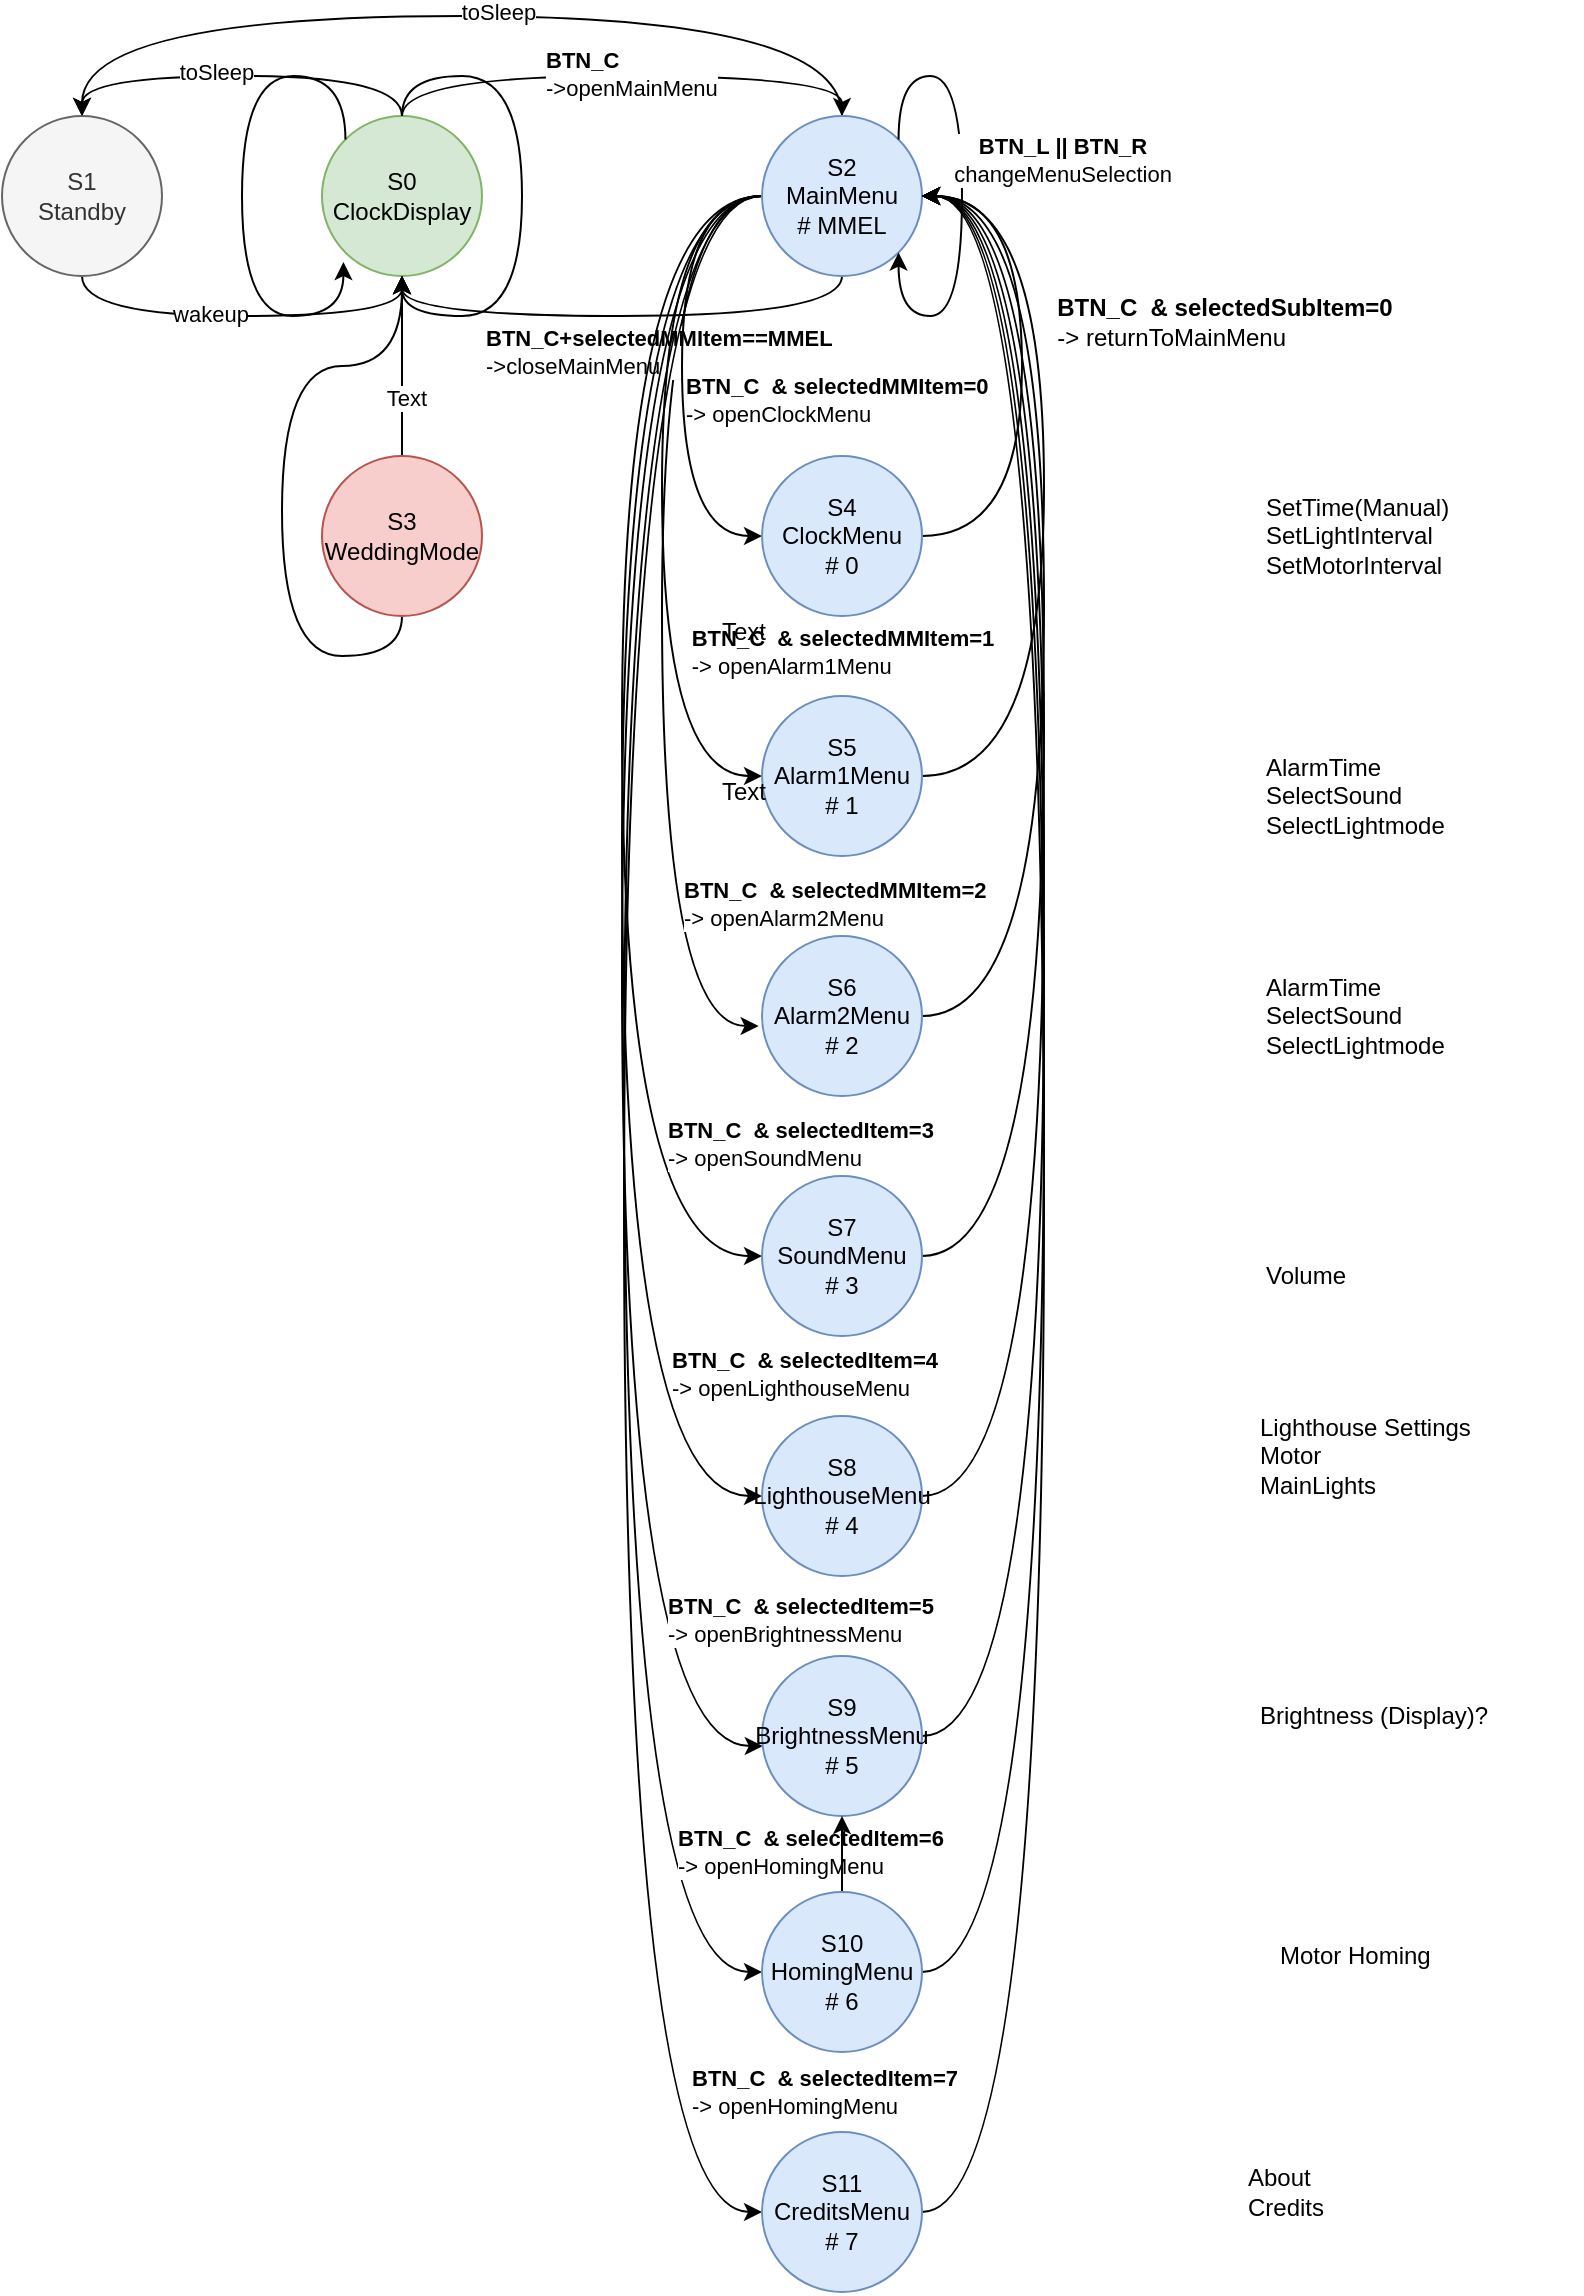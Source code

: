 <mxfile version="15.0.5" type="github">
  <diagram id="C5RBs43oDa-KdzZeNtuy" name="Page-1">
    <mxGraphModel dx="1410" dy="894" grid="1" gridSize="10" guides="1" tooltips="1" connect="1" arrows="1" fold="1" page="1" pageScale="1" pageWidth="827" pageHeight="1169" math="0" shadow="0">
      <root>
        <mxCell id="WIyWlLk6GJQsqaUBKTNV-0" />
        <mxCell id="WIyWlLk6GJQsqaUBKTNV-1" parent="WIyWlLk6GJQsqaUBKTNV-0" />
        <mxCell id="PXXcc_axTcP-ECP5xHGw-67" style="edgeStyle=orthogonalEdgeStyle;curved=1;rounded=0;orthogonalLoop=1;jettySize=auto;html=1;exitX=0;exitY=0.5;exitDx=0;exitDy=0;entryX=-0.021;entryY=0.563;entryDx=0;entryDy=0;entryPerimeter=0;" parent="WIyWlLk6GJQsqaUBKTNV-1" source="PXXcc_axTcP-ECP5xHGw-9" target="PXXcc_axTcP-ECP5xHGw-64" edge="1">
          <mxGeometry relative="1" as="geometry">
            <Array as="points">
              <mxPoint x="349" y="102" />
              <mxPoint x="349" y="517" />
            </Array>
          </mxGeometry>
        </mxCell>
        <mxCell id="PXXcc_axTcP-ECP5xHGw-90" value="&lt;div align=&quot;left&quot;&gt;&lt;b&gt;BTN_C&amp;nbsp; &amp;amp; selectedMMItem=2&lt;/b&gt;&lt;/div&gt;&lt;div align=&quot;left&quot;&gt;-&amp;gt; openAlarm2Menu&lt;/div&gt;" style="edgeLabel;html=1;align=left;verticalAlign=middle;resizable=0;points=[];" parent="PXXcc_axTcP-ECP5xHGw-67" vertex="1" connectable="0">
          <mxGeometry x="0.58" y="9" relative="1" as="geometry">
            <mxPoint y="-2" as="offset" />
          </mxGeometry>
        </mxCell>
        <mxCell id="PXXcc_axTcP-ECP5xHGw-11" style="edgeStyle=orthogonalEdgeStyle;curved=1;rounded=0;orthogonalLoop=1;jettySize=auto;html=1;exitX=0.5;exitY=0;exitDx=0;exitDy=0;entryX=0.5;entryY=0;entryDx=0;entryDy=0;" parent="WIyWlLk6GJQsqaUBKTNV-1" source="PXXcc_axTcP-ECP5xHGw-1" target="PXXcc_axTcP-ECP5xHGw-9" edge="1">
          <mxGeometry relative="1" as="geometry">
            <Array as="points">
              <mxPoint x="219" y="42" />
              <mxPoint x="439" y="42" />
            </Array>
          </mxGeometry>
        </mxCell>
        <mxCell id="PXXcc_axTcP-ECP5xHGw-16" value="&lt;div&gt;&lt;b&gt;BTN_C&lt;/b&gt;&lt;/div&gt;&lt;div&gt;-&amp;gt;openMainMenu&lt;/div&gt;" style="edgeLabel;html=1;align=left;verticalAlign=middle;resizable=0;points=[];" parent="PXXcc_axTcP-ECP5xHGw-11" vertex="1" connectable="0">
          <mxGeometry x="0.145" y="1" relative="1" as="geometry">
            <mxPoint x="-59" as="offset" />
          </mxGeometry>
        </mxCell>
        <mxCell id="PXXcc_axTcP-ECP5xHGw-14" style="edgeStyle=orthogonalEdgeStyle;curved=1;rounded=0;orthogonalLoop=1;jettySize=auto;html=1;exitX=0.5;exitY=0;exitDx=0;exitDy=0;entryX=0.5;entryY=0;entryDx=0;entryDy=0;" parent="WIyWlLk6GJQsqaUBKTNV-1" source="PXXcc_axTcP-ECP5xHGw-1" target="PXXcc_axTcP-ECP5xHGw-2" edge="1">
          <mxGeometry relative="1" as="geometry" />
        </mxCell>
        <mxCell id="PXXcc_axTcP-ECP5xHGw-15" value="toSleep" style="edgeLabel;html=1;align=center;verticalAlign=middle;resizable=0;points=[];" parent="PXXcc_axTcP-ECP5xHGw-14" vertex="1" connectable="0">
          <mxGeometry x="0.133" y="-2" relative="1" as="geometry">
            <mxPoint as="offset" />
          </mxGeometry>
        </mxCell>
        <mxCell id="PXXcc_axTcP-ECP5xHGw-1" value="&lt;div&gt;S0&lt;/div&gt;&lt;div&gt;ClockDisplay&lt;br&gt;&lt;/div&gt;" style="ellipse;whiteSpace=wrap;html=1;aspect=fixed;fillColor=#d5e8d4;strokeColor=#82b366;" parent="WIyWlLk6GJQsqaUBKTNV-1" vertex="1">
          <mxGeometry x="179" y="62" width="80" height="80" as="geometry" />
        </mxCell>
        <mxCell id="PXXcc_axTcP-ECP5xHGw-25" style="edgeStyle=orthogonalEdgeStyle;curved=1;rounded=0;orthogonalLoop=1;jettySize=auto;html=1;exitX=0.5;exitY=1;exitDx=0;exitDy=0;entryX=0.5;entryY=1;entryDx=0;entryDy=0;" parent="WIyWlLk6GJQsqaUBKTNV-1" source="PXXcc_axTcP-ECP5xHGw-2" target="PXXcc_axTcP-ECP5xHGw-1" edge="1">
          <mxGeometry relative="1" as="geometry" />
        </mxCell>
        <mxCell id="PXXcc_axTcP-ECP5xHGw-26" value="wakeup" style="edgeLabel;html=1;align=center;verticalAlign=middle;resizable=0;points=[];" parent="PXXcc_axTcP-ECP5xHGw-25" vertex="1" connectable="0">
          <mxGeometry x="-0.158" y="1" relative="1" as="geometry">
            <mxPoint as="offset" />
          </mxGeometry>
        </mxCell>
        <mxCell id="PXXcc_axTcP-ECP5xHGw-2" value="&lt;div&gt;S1&lt;/div&gt;&lt;div&gt;Standby&lt;br&gt;&lt;/div&gt;" style="ellipse;whiteSpace=wrap;html=1;aspect=fixed;fillColor=#f5f5f5;strokeColor=#666666;fontColor=#333333;" parent="WIyWlLk6GJQsqaUBKTNV-1" vertex="1">
          <mxGeometry x="19" y="62" width="80" height="80" as="geometry" />
        </mxCell>
        <mxCell id="PXXcc_axTcP-ECP5xHGw-17" style="edgeStyle=orthogonalEdgeStyle;curved=1;rounded=0;orthogonalLoop=1;jettySize=auto;html=1;exitX=0.5;exitY=1;exitDx=0;exitDy=0;entryX=0.5;entryY=1;entryDx=0;entryDy=0;" parent="WIyWlLk6GJQsqaUBKTNV-1" source="PXXcc_axTcP-ECP5xHGw-9" target="PXXcc_axTcP-ECP5xHGw-1" edge="1">
          <mxGeometry relative="1" as="geometry" />
        </mxCell>
        <mxCell id="PXXcc_axTcP-ECP5xHGw-18" value="&lt;div align=&quot;left&quot;&gt;&lt;b&gt;BTN_C+selectedMMItem==MMEL&lt;/b&gt;&lt;/div&gt;&lt;div align=&quot;left&quot;&gt;-&amp;gt;closeMainMenu&lt;/div&gt;" style="edgeLabel;html=1;align=left;verticalAlign=middle;resizable=0;points=[];" parent="PXXcc_axTcP-ECP5xHGw-17" vertex="1" connectable="0">
          <mxGeometry x="-0.067" y="-3" relative="1" as="geometry">
            <mxPoint x="-79" y="21" as="offset" />
          </mxGeometry>
        </mxCell>
        <mxCell id="PXXcc_axTcP-ECP5xHGw-36" style="edgeStyle=orthogonalEdgeStyle;curved=1;rounded=0;orthogonalLoop=1;jettySize=auto;html=1;exitX=0.5;exitY=0;exitDx=0;exitDy=0;entryX=0.5;entryY=0;entryDx=0;entryDy=0;" parent="WIyWlLk6GJQsqaUBKTNV-1" source="PXXcc_axTcP-ECP5xHGw-9" target="PXXcc_axTcP-ECP5xHGw-2" edge="1">
          <mxGeometry relative="1" as="geometry">
            <Array as="points">
              <mxPoint x="439" y="12" />
              <mxPoint x="59" y="12" />
            </Array>
          </mxGeometry>
        </mxCell>
        <mxCell id="PXXcc_axTcP-ECP5xHGw-37" value="toSleep" style="edgeLabel;html=1;align=center;verticalAlign=middle;resizable=0;points=[];" parent="PXXcc_axTcP-ECP5xHGw-36" vertex="1" connectable="0">
          <mxGeometry x="-0.072" y="-2" relative="1" as="geometry">
            <mxPoint as="offset" />
          </mxGeometry>
        </mxCell>
        <mxCell id="PXXcc_axTcP-ECP5xHGw-46" style="edgeStyle=orthogonalEdgeStyle;curved=1;rounded=0;orthogonalLoop=1;jettySize=auto;html=1;exitX=0;exitY=0.5;exitDx=0;exitDy=0;entryX=0;entryY=0.5;entryDx=0;entryDy=0;" parent="WIyWlLk6GJQsqaUBKTNV-1" source="PXXcc_axTcP-ECP5xHGw-9" target="PXXcc_axTcP-ECP5xHGw-44" edge="1">
          <mxGeometry relative="1" as="geometry">
            <Array as="points">
              <mxPoint x="359" y="102" />
              <mxPoint x="359" y="272" />
            </Array>
          </mxGeometry>
        </mxCell>
        <mxCell id="PXXcc_axTcP-ECP5xHGw-48" value="&lt;div align=&quot;left&quot;&gt;&lt;b&gt;BTN_C&amp;nbsp; &amp;amp; selectedMMItem=0&lt;/b&gt;&lt;/div&gt;&lt;div align=&quot;left&quot;&gt;-&amp;gt; openClockMenu&lt;br&gt;&lt;b&gt; &lt;/b&gt;&lt;/div&gt;" style="edgeLabel;html=1;align=left;verticalAlign=middle;resizable=0;points=[];" parent="PXXcc_axTcP-ECP5xHGw-46" vertex="1" connectable="0">
          <mxGeometry x="0.589" y="4" relative="1" as="geometry">
            <mxPoint x="-4" y="-57" as="offset" />
          </mxGeometry>
        </mxCell>
        <mxCell id="PXXcc_axTcP-ECP5xHGw-47" style="edgeStyle=orthogonalEdgeStyle;curved=1;rounded=0;orthogonalLoop=1;jettySize=auto;html=1;exitX=0;exitY=0.5;exitDx=0;exitDy=0;entryX=0;entryY=0.5;entryDx=0;entryDy=0;" parent="WIyWlLk6GJQsqaUBKTNV-1" source="PXXcc_axTcP-ECP5xHGw-9" target="PXXcc_axTcP-ECP5xHGw-45" edge="1">
          <mxGeometry relative="1" as="geometry">
            <Array as="points">
              <mxPoint x="349" y="102" />
              <mxPoint x="349" y="392" />
            </Array>
          </mxGeometry>
        </mxCell>
        <mxCell id="PXXcc_axTcP-ECP5xHGw-53" value="&lt;div align=&quot;left&quot;&gt;&lt;b&gt;BTN_C&amp;nbsp; &amp;amp; selectedMMItem=1&lt;/b&gt;&lt;/div&gt;&lt;div align=&quot;left&quot;&gt;-&amp;gt; openAlarm1Menu&lt;/div&gt;" style="edgeLabel;html=1;align=center;verticalAlign=middle;resizable=0;points=[];" parent="PXXcc_axTcP-ECP5xHGw-47" vertex="1" connectable="0">
          <mxGeometry x="0.342" y="3" relative="1" as="geometry">
            <mxPoint x="87" y="16" as="offset" />
          </mxGeometry>
        </mxCell>
        <mxCell id="PXXcc_axTcP-ECP5xHGw-82" style="edgeStyle=orthogonalEdgeStyle;curved=1;rounded=0;orthogonalLoop=1;jettySize=auto;html=1;exitX=0;exitY=0.5;exitDx=0;exitDy=0;entryX=0;entryY=0.5;entryDx=0;entryDy=0;" parent="WIyWlLk6GJQsqaUBKTNV-1" source="PXXcc_axTcP-ECP5xHGw-9" target="PXXcc_axTcP-ECP5xHGw-70" edge="1">
          <mxGeometry relative="1" as="geometry">
            <Array as="points">
              <mxPoint x="329" y="102" />
              <mxPoint x="329" y="632" />
            </Array>
          </mxGeometry>
        </mxCell>
        <mxCell id="PXXcc_axTcP-ECP5xHGw-92" value="&lt;div align=&quot;left&quot;&gt;&lt;b&gt;BTN_C&amp;nbsp; &amp;amp; selectedItem=3&lt;/b&gt;&lt;/div&gt;&lt;div align=&quot;left&quot;&gt;-&amp;gt; openSoundMenu&lt;/div&gt;" style="edgeLabel;html=1;align=left;verticalAlign=middle;resizable=0;points=[];" parent="PXXcc_axTcP-ECP5xHGw-82" vertex="1" connectable="0">
          <mxGeometry x="0.649" y="22" relative="1" as="geometry">
            <mxPoint x="-1" y="-9" as="offset" />
          </mxGeometry>
        </mxCell>
        <mxCell id="PXXcc_axTcP-ECP5xHGw-84" style="edgeStyle=orthogonalEdgeStyle;curved=1;rounded=0;orthogonalLoop=1;jettySize=auto;html=1;exitX=0;exitY=0.5;exitDx=0;exitDy=0;entryX=0;entryY=0.5;entryDx=0;entryDy=0;" parent="WIyWlLk6GJQsqaUBKTNV-1" source="PXXcc_axTcP-ECP5xHGw-9" target="PXXcc_axTcP-ECP5xHGw-71" edge="1">
          <mxGeometry relative="1" as="geometry">
            <Array as="points">
              <mxPoint x="329" y="102" />
              <mxPoint x="329" y="752" />
            </Array>
          </mxGeometry>
        </mxCell>
        <mxCell id="PXXcc_axTcP-ECP5xHGw-93" value="&lt;div align=&quot;left&quot;&gt;&lt;b&gt;BTN_C&amp;nbsp; &amp;amp; selectedItem=4&lt;/b&gt;&lt;/div&gt;&lt;div align=&quot;left&quot;&gt;-&amp;gt; openLighthouseMenu&lt;/div&gt;" style="edgeLabel;html=1;align=center;verticalAlign=middle;resizable=0;points=[];" parent="PXXcc_axTcP-ECP5xHGw-84" vertex="1" connectable="0">
          <mxGeometry x="0.687" y="23" relative="1" as="geometry">
            <mxPoint x="68" y="-8" as="offset" />
          </mxGeometry>
        </mxCell>
        <mxCell id="PXXcc_axTcP-ECP5xHGw-85" style="edgeStyle=orthogonalEdgeStyle;curved=1;rounded=0;orthogonalLoop=1;jettySize=auto;html=1;exitX=0;exitY=0.5;exitDx=0;exitDy=0;entryX=0.005;entryY=0.563;entryDx=0;entryDy=0;entryPerimeter=0;" parent="WIyWlLk6GJQsqaUBKTNV-1" source="PXXcc_axTcP-ECP5xHGw-9" target="PXXcc_axTcP-ECP5xHGw-72" edge="1">
          <mxGeometry relative="1" as="geometry">
            <Array as="points">
              <mxPoint x="329" y="102" />
              <mxPoint x="329" y="877" />
            </Array>
          </mxGeometry>
        </mxCell>
        <mxCell id="PXXcc_axTcP-ECP5xHGw-94" value="&lt;div align=&quot;left&quot;&gt;&lt;b&gt;BTN_C&amp;nbsp; &amp;amp; selectedItem=5&lt;/b&gt;&lt;/div&gt;&lt;div align=&quot;left&quot;&gt;-&amp;gt; openBrightnessMenu&lt;/div&gt;" style="edgeLabel;html=1;align=left;verticalAlign=middle;resizable=0;points=[];" parent="PXXcc_axTcP-ECP5xHGw-85" vertex="1" connectable="0">
          <mxGeometry x="0.708" y="21" relative="1" as="geometry">
            <mxPoint as="offset" />
          </mxGeometry>
        </mxCell>
        <mxCell id="PXXcc_axTcP-ECP5xHGw-96" style="edgeStyle=orthogonalEdgeStyle;curved=1;rounded=0;orthogonalLoop=1;jettySize=auto;html=1;exitX=0;exitY=0.5;exitDx=0;exitDy=0;entryX=0;entryY=0.5;entryDx=0;entryDy=0;" parent="WIyWlLk6GJQsqaUBKTNV-1" source="PXXcc_axTcP-ECP5xHGw-9" target="PXXcc_axTcP-ECP5xHGw-73" edge="1">
          <mxGeometry relative="1" as="geometry">
            <Array as="points">
              <mxPoint x="330" y="102" />
              <mxPoint x="330" y="990" />
            </Array>
          </mxGeometry>
        </mxCell>
        <mxCell id="PXXcc_axTcP-ECP5xHGw-97" value="&lt;div align=&quot;left&quot;&gt;&lt;b&gt;BTN_C&amp;nbsp; &amp;amp; selectedItem=6&lt;/b&gt;&lt;/div&gt;&lt;div align=&quot;left&quot;&gt;-&amp;gt; openHomingMenu&lt;/div&gt;" style="edgeLabel;html=1;align=left;verticalAlign=middle;resizable=0;points=[];" parent="PXXcc_axTcP-ECP5xHGw-96" vertex="1" connectable="0">
          <mxGeometry x="0.739" y="25" relative="1" as="geometry">
            <mxPoint y="5" as="offset" />
          </mxGeometry>
        </mxCell>
        <mxCell id="E983R1uF87tv87d5eXvU-3" style="edgeStyle=orthogonalEdgeStyle;curved=1;rounded=0;orthogonalLoop=1;jettySize=auto;html=1;exitX=0;exitY=0.5;exitDx=0;exitDy=0;entryX=0;entryY=0.5;entryDx=0;entryDy=0;" edge="1" parent="WIyWlLk6GJQsqaUBKTNV-1" source="PXXcc_axTcP-ECP5xHGw-9" target="E983R1uF87tv87d5eXvU-0">
          <mxGeometry relative="1" as="geometry">
            <Array as="points">
              <mxPoint x="330" y="102" />
              <mxPoint x="330" y="1110" />
            </Array>
          </mxGeometry>
        </mxCell>
        <mxCell id="E983R1uF87tv87d5eXvU-5" value="&lt;div align=&quot;left&quot;&gt;&lt;b&gt;BTN_C&amp;nbsp; &amp;amp; selectedItem=7&lt;/b&gt;&lt;/div&gt;&lt;div align=&quot;left&quot;&gt;-&amp;gt; openHomingMenu&lt;/div&gt;" style="edgeLabel;html=1;align=center;verticalAlign=middle;resizable=0;points=[];" vertex="1" connectable="0" parent="E983R1uF87tv87d5eXvU-3">
          <mxGeometry x="0.794" y="31" relative="1" as="geometry">
            <mxPoint x="69" y="-11" as="offset" />
          </mxGeometry>
        </mxCell>
        <mxCell id="PXXcc_axTcP-ECP5xHGw-9" value="&lt;div&gt;S2&lt;/div&gt;&lt;div&gt;MainMenu&lt;/div&gt;&lt;div&gt;# MMEL&lt;br&gt;&lt;/div&gt;" style="ellipse;whiteSpace=wrap;html=1;aspect=fixed;fillColor=#dae8fc;strokeColor=#6c8ebf;" parent="WIyWlLk6GJQsqaUBKTNV-1" vertex="1">
          <mxGeometry x="399" y="62" width="80" height="80" as="geometry" />
        </mxCell>
        <mxCell id="PXXcc_axTcP-ECP5xHGw-22" style="edgeStyle=orthogonalEdgeStyle;curved=1;rounded=0;orthogonalLoop=1;jettySize=auto;html=1;exitX=0.5;exitY=0;exitDx=0;exitDy=0;entryX=0.5;entryY=1;entryDx=0;entryDy=0;" parent="WIyWlLk6GJQsqaUBKTNV-1" source="PXXcc_axTcP-ECP5xHGw-1" target="PXXcc_axTcP-ECP5xHGw-1" edge="1">
          <mxGeometry relative="1" as="geometry" />
        </mxCell>
        <mxCell id="PXXcc_axTcP-ECP5xHGw-29" style="edgeStyle=orthogonalEdgeStyle;curved=1;rounded=0;orthogonalLoop=1;jettySize=auto;html=1;exitX=0;exitY=0;exitDx=0;exitDy=0;entryX=0.134;entryY=0.913;entryDx=0;entryDy=0;entryPerimeter=0;" parent="WIyWlLk6GJQsqaUBKTNV-1" source="PXXcc_axTcP-ECP5xHGw-1" target="PXXcc_axTcP-ECP5xHGw-1" edge="1">
          <mxGeometry relative="1" as="geometry">
            <Array as="points">
              <mxPoint x="191" y="42" />
              <mxPoint x="139" y="42" />
              <mxPoint x="139" y="162" />
              <mxPoint x="190" y="162" />
            </Array>
          </mxGeometry>
        </mxCell>
        <mxCell id="PXXcc_axTcP-ECP5xHGw-30" style="edgeStyle=orthogonalEdgeStyle;curved=1;rounded=0;orthogonalLoop=1;jettySize=auto;html=1;exitX=1;exitY=0;exitDx=0;exitDy=0;entryX=1;entryY=1;entryDx=0;entryDy=0;" parent="WIyWlLk6GJQsqaUBKTNV-1" source="PXXcc_axTcP-ECP5xHGw-9" target="PXXcc_axTcP-ECP5xHGw-9" edge="1">
          <mxGeometry relative="1" as="geometry" />
        </mxCell>
        <mxCell id="PXXcc_axTcP-ECP5xHGw-31" value="&lt;div&gt;&lt;b&gt;BTN_L || BTN_R&lt;/b&gt;&lt;br&gt;&lt;/div&gt;&lt;div&gt;changeMenuSelection&lt;/div&gt;" style="edgeLabel;html=1;align=center;verticalAlign=middle;resizable=0;points=[];" parent="PXXcc_axTcP-ECP5xHGw-30" vertex="1" connectable="0">
          <mxGeometry x="-0.146" y="-2" relative="1" as="geometry">
            <mxPoint x="52" as="offset" />
          </mxGeometry>
        </mxCell>
        <mxCell id="PXXcc_axTcP-ECP5xHGw-42" style="edgeStyle=orthogonalEdgeStyle;curved=1;rounded=0;orthogonalLoop=1;jettySize=auto;html=1;exitX=0.5;exitY=1;exitDx=0;exitDy=0;" parent="WIyWlLk6GJQsqaUBKTNV-1" source="PXXcc_axTcP-ECP5xHGw-38" target="PXXcc_axTcP-ECP5xHGw-1" edge="1">
          <mxGeometry relative="1" as="geometry" />
        </mxCell>
        <mxCell id="PXXcc_axTcP-ECP5xHGw-68" style="edgeStyle=orthogonalEdgeStyle;curved=1;rounded=0;orthogonalLoop=1;jettySize=auto;html=1;exitX=0.5;exitY=0;exitDx=0;exitDy=0;" parent="WIyWlLk6GJQsqaUBKTNV-1" source="PXXcc_axTcP-ECP5xHGw-38" target="PXXcc_axTcP-ECP5xHGw-1" edge="1">
          <mxGeometry relative="1" as="geometry" />
        </mxCell>
        <mxCell id="PXXcc_axTcP-ECP5xHGw-69" value="Text" style="edgeLabel;html=1;align=center;verticalAlign=middle;resizable=0;points=[];" parent="PXXcc_axTcP-ECP5xHGw-68" vertex="1" connectable="0">
          <mxGeometry x="-0.346" y="-2" relative="1" as="geometry">
            <mxPoint as="offset" />
          </mxGeometry>
        </mxCell>
        <mxCell id="PXXcc_axTcP-ECP5xHGw-38" value="&lt;div&gt;S3&lt;/div&gt;&lt;div&gt;WeddingMode&lt;br&gt;&lt;/div&gt;" style="ellipse;whiteSpace=wrap;html=1;aspect=fixed;fillColor=#f8cecc;strokeColor=#b85450;" parent="WIyWlLk6GJQsqaUBKTNV-1" vertex="1">
          <mxGeometry x="179" y="232" width="80" height="80" as="geometry" />
        </mxCell>
        <mxCell id="PXXcc_axTcP-ECP5xHGw-88" style="edgeStyle=orthogonalEdgeStyle;curved=1;rounded=0;orthogonalLoop=1;jettySize=auto;html=1;exitX=1;exitY=0.5;exitDx=0;exitDy=0;entryX=1;entryY=0.5;entryDx=0;entryDy=0;" parent="WIyWlLk6GJQsqaUBKTNV-1" source="PXXcc_axTcP-ECP5xHGw-44" target="PXXcc_axTcP-ECP5xHGw-9" edge="1">
          <mxGeometry relative="1" as="geometry">
            <Array as="points">
              <mxPoint x="529" y="272" />
              <mxPoint x="529" y="102" />
            </Array>
          </mxGeometry>
        </mxCell>
        <mxCell id="PXXcc_axTcP-ECP5xHGw-44" value="&lt;div&gt;S4&lt;/div&gt;&lt;div&gt;ClockMenu&lt;/div&gt;&lt;div&gt;# 0&lt;br&gt;&lt;/div&gt;" style="ellipse;whiteSpace=wrap;html=1;aspect=fixed;fillColor=#dae8fc;strokeColor=#6c8ebf;" parent="WIyWlLk6GJQsqaUBKTNV-1" vertex="1">
          <mxGeometry x="399" y="232" width="80" height="80" as="geometry" />
        </mxCell>
        <mxCell id="PXXcc_axTcP-ECP5xHGw-98" style="edgeStyle=orthogonalEdgeStyle;curved=1;rounded=0;orthogonalLoop=1;jettySize=auto;html=1;exitX=1;exitY=0.5;exitDx=0;exitDy=0;entryX=1;entryY=0.5;entryDx=0;entryDy=0;" parent="WIyWlLk6GJQsqaUBKTNV-1" source="PXXcc_axTcP-ECP5xHGw-45" target="PXXcc_axTcP-ECP5xHGw-9" edge="1">
          <mxGeometry relative="1" as="geometry">
            <Array as="points">
              <mxPoint x="540" y="392" />
              <mxPoint x="540" y="102" />
            </Array>
          </mxGeometry>
        </mxCell>
        <mxCell id="PXXcc_axTcP-ECP5xHGw-45" value="&lt;div&gt;S5&lt;br&gt;&lt;/div&gt;&lt;div&gt;Alarm1Menu&lt;/div&gt;&lt;div&gt;# 1&lt;br&gt;&lt;/div&gt;" style="ellipse;whiteSpace=wrap;html=1;aspect=fixed;fillColor=#dae8fc;strokeColor=#6c8ebf;" parent="WIyWlLk6GJQsqaUBKTNV-1" vertex="1">
          <mxGeometry x="399" y="352" width="80" height="80" as="geometry" />
        </mxCell>
        <mxCell id="PXXcc_axTcP-ECP5xHGw-99" style="edgeStyle=orthogonalEdgeStyle;curved=1;rounded=0;orthogonalLoop=1;jettySize=auto;html=1;exitX=1;exitY=0.5;exitDx=0;exitDy=0;entryX=1;entryY=0.5;entryDx=0;entryDy=0;" parent="WIyWlLk6GJQsqaUBKTNV-1" source="PXXcc_axTcP-ECP5xHGw-64" target="PXXcc_axTcP-ECP5xHGw-9" edge="1">
          <mxGeometry relative="1" as="geometry">
            <Array as="points">
              <mxPoint x="540" y="512" />
              <mxPoint x="540" y="102" />
            </Array>
          </mxGeometry>
        </mxCell>
        <mxCell id="PXXcc_axTcP-ECP5xHGw-64" value="&lt;div&gt;S6&lt;br&gt;&lt;/div&gt;&lt;div&gt;Alarm2Menu&lt;/div&gt;&lt;div&gt;# 2&lt;br&gt;&lt;/div&gt;" style="ellipse;whiteSpace=wrap;html=1;aspect=fixed;fillColor=#dae8fc;strokeColor=#6c8ebf;" parent="WIyWlLk6GJQsqaUBKTNV-1" vertex="1">
          <mxGeometry x="399" y="472" width="80" height="80" as="geometry" />
        </mxCell>
        <mxCell id="PXXcc_axTcP-ECP5xHGw-100" style="edgeStyle=orthogonalEdgeStyle;curved=1;rounded=0;orthogonalLoop=1;jettySize=auto;html=1;exitX=1;exitY=0.5;exitDx=0;exitDy=0;entryX=1;entryY=0.5;entryDx=0;entryDy=0;" parent="WIyWlLk6GJQsqaUBKTNV-1" source="PXXcc_axTcP-ECP5xHGw-70" target="PXXcc_axTcP-ECP5xHGw-9" edge="1">
          <mxGeometry relative="1" as="geometry">
            <Array as="points">
              <mxPoint x="540" y="632" />
              <mxPoint x="540" y="102" />
            </Array>
          </mxGeometry>
        </mxCell>
        <mxCell id="PXXcc_axTcP-ECP5xHGw-70" value="&lt;div&gt;S7&lt;br&gt;&lt;/div&gt;&lt;div&gt;SoundMenu&lt;/div&gt;&lt;div&gt;# 3&lt;br&gt;&lt;/div&gt;" style="ellipse;whiteSpace=wrap;html=1;aspect=fixed;fillColor=#dae8fc;strokeColor=#6c8ebf;" parent="WIyWlLk6GJQsqaUBKTNV-1" vertex="1">
          <mxGeometry x="399" y="592" width="80" height="80" as="geometry" />
        </mxCell>
        <mxCell id="PXXcc_axTcP-ECP5xHGw-101" style="edgeStyle=orthogonalEdgeStyle;curved=1;rounded=0;orthogonalLoop=1;jettySize=auto;html=1;exitX=1;exitY=0.5;exitDx=0;exitDy=0;entryX=1;entryY=0.5;entryDx=0;entryDy=0;" parent="WIyWlLk6GJQsqaUBKTNV-1" source="PXXcc_axTcP-ECP5xHGw-71" target="PXXcc_axTcP-ECP5xHGw-9" edge="1">
          <mxGeometry relative="1" as="geometry">
            <Array as="points">
              <mxPoint x="540" y="752" />
              <mxPoint x="540" y="102" />
            </Array>
          </mxGeometry>
        </mxCell>
        <mxCell id="PXXcc_axTcP-ECP5xHGw-71" value="&lt;div&gt;S8&lt;br&gt;&lt;/div&gt;&lt;div&gt;LighthouseMenu&lt;/div&gt;&lt;div&gt;# 4&lt;br&gt;&lt;/div&gt;" style="ellipse;whiteSpace=wrap;html=1;aspect=fixed;fillColor=#dae8fc;strokeColor=#6c8ebf;" parent="WIyWlLk6GJQsqaUBKTNV-1" vertex="1">
          <mxGeometry x="399" y="712" width="80" height="80" as="geometry" />
        </mxCell>
        <mxCell id="PXXcc_axTcP-ECP5xHGw-103" style="edgeStyle=orthogonalEdgeStyle;curved=1;rounded=0;orthogonalLoop=1;jettySize=auto;html=1;exitX=1;exitY=0.5;exitDx=0;exitDy=0;entryX=1;entryY=0.5;entryDx=0;entryDy=0;" parent="WIyWlLk6GJQsqaUBKTNV-1" source="PXXcc_axTcP-ECP5xHGw-72" target="PXXcc_axTcP-ECP5xHGw-9" edge="1">
          <mxGeometry relative="1" as="geometry">
            <Array as="points">
              <mxPoint x="540" y="872" />
              <mxPoint x="540" y="102" />
            </Array>
          </mxGeometry>
        </mxCell>
        <mxCell id="PXXcc_axTcP-ECP5xHGw-72" value="&lt;div&gt;S9&lt;br&gt;&lt;/div&gt;&lt;div&gt;BrightnessMenu&lt;/div&gt;&lt;div&gt;# 5&lt;br&gt;&lt;/div&gt;" style="ellipse;whiteSpace=wrap;html=1;aspect=fixed;fillColor=#dae8fc;strokeColor=#6c8ebf;" parent="WIyWlLk6GJQsqaUBKTNV-1" vertex="1">
          <mxGeometry x="399" y="832" width="80" height="80" as="geometry" />
        </mxCell>
        <mxCell id="PXXcc_axTcP-ECP5xHGw-105" style="edgeStyle=orthogonalEdgeStyle;curved=1;rounded=0;orthogonalLoop=1;jettySize=auto;html=1;exitX=1;exitY=0.5;exitDx=0;exitDy=0;entryX=1;entryY=0.5;entryDx=0;entryDy=0;" parent="WIyWlLk6GJQsqaUBKTNV-1" source="PXXcc_axTcP-ECP5xHGw-73" target="PXXcc_axTcP-ECP5xHGw-9" edge="1">
          <mxGeometry relative="1" as="geometry">
            <Array as="points">
              <mxPoint x="540" y="990" />
              <mxPoint x="540" y="102" />
            </Array>
          </mxGeometry>
        </mxCell>
        <mxCell id="E983R1uF87tv87d5eXvU-4" value="" style="edgeStyle=orthogonalEdgeStyle;curved=1;rounded=0;orthogonalLoop=1;jettySize=auto;html=1;" edge="1" parent="WIyWlLk6GJQsqaUBKTNV-1" source="PXXcc_axTcP-ECP5xHGw-73" target="PXXcc_axTcP-ECP5xHGw-72">
          <mxGeometry relative="1" as="geometry" />
        </mxCell>
        <mxCell id="PXXcc_axTcP-ECP5xHGw-73" value="&lt;div&gt;S10&lt;br&gt;&lt;/div&gt;&lt;div&gt;HomingMenu&lt;/div&gt;&lt;div&gt;# 6&lt;br&gt;&lt;/div&gt;" style="ellipse;whiteSpace=wrap;html=1;aspect=fixed;fillColor=#dae8fc;strokeColor=#6c8ebf;" parent="WIyWlLk6GJQsqaUBKTNV-1" vertex="1">
          <mxGeometry x="399" y="950" width="80" height="80" as="geometry" />
        </mxCell>
        <mxCell id="PXXcc_axTcP-ECP5xHGw-74" value="&lt;div&gt;AlarmTime&lt;/div&gt;&lt;div&gt;SelectSound&lt;/div&gt;&lt;div&gt;SelectLightmode&lt;br&gt;&lt;/div&gt;" style="text;html=1;strokeColor=none;fillColor=none;align=left;verticalAlign=middle;whiteSpace=wrap;rounded=0;" parent="WIyWlLk6GJQsqaUBKTNV-1" vertex="1">
          <mxGeometry x="649" y="502" width="40" height="20" as="geometry" />
        </mxCell>
        <mxCell id="PXXcc_axTcP-ECP5xHGw-75" value="Volume" style="text;html=1;strokeColor=none;fillColor=none;align=left;verticalAlign=middle;whiteSpace=wrap;rounded=0;" parent="WIyWlLk6GJQsqaUBKTNV-1" vertex="1">
          <mxGeometry x="649" y="632" width="40" height="20" as="geometry" />
        </mxCell>
        <mxCell id="PXXcc_axTcP-ECP5xHGw-76" value="&lt;div&gt;AlarmTime&lt;/div&gt;&lt;div&gt;SelectSound&lt;/div&gt;&lt;div&gt;SelectLightmode&lt;br&gt;&lt;/div&gt;" style="text;html=1;strokeColor=none;fillColor=none;align=left;verticalAlign=middle;whiteSpace=wrap;rounded=0;" parent="WIyWlLk6GJQsqaUBKTNV-1" vertex="1">
          <mxGeometry x="649" y="392" width="40" height="20" as="geometry" />
        </mxCell>
        <mxCell id="PXXcc_axTcP-ECP5xHGw-77" value="&lt;div&gt;SetTime(Manual)&lt;/div&gt;&lt;div&gt;SetLightInterval&lt;/div&gt;&lt;div&gt;SetMotorInterval&lt;br&gt;&lt;/div&gt;" style="text;html=1;strokeColor=none;fillColor=none;align=left;verticalAlign=middle;whiteSpace=wrap;rounded=0;" parent="WIyWlLk6GJQsqaUBKTNV-1" vertex="1">
          <mxGeometry x="649" y="262" width="40" height="20" as="geometry" />
        </mxCell>
        <mxCell id="PXXcc_axTcP-ECP5xHGw-79" value="&lt;div&gt;Lighthouse Settings&lt;/div&gt;&lt;div&gt;Motor&lt;/div&gt;&lt;div&gt;MainLights&lt;br&gt;&lt;/div&gt;" style="text;html=1;strokeColor=none;fillColor=none;align=left;verticalAlign=middle;whiteSpace=wrap;rounded=0;" parent="WIyWlLk6GJQsqaUBKTNV-1" vertex="1">
          <mxGeometry x="646" y="722" width="153" height="20" as="geometry" />
        </mxCell>
        <mxCell id="PXXcc_axTcP-ECP5xHGw-80" value="Brightness (Display)?" style="text;html=1;strokeColor=none;fillColor=none;align=left;verticalAlign=middle;whiteSpace=wrap;rounded=0;" parent="WIyWlLk6GJQsqaUBKTNV-1" vertex="1">
          <mxGeometry x="646" y="852" width="153" height="20" as="geometry" />
        </mxCell>
        <mxCell id="PXXcc_axTcP-ECP5xHGw-81" value="Motor Homing" style="text;html=1;strokeColor=none;fillColor=none;align=left;verticalAlign=middle;whiteSpace=wrap;rounded=0;" parent="WIyWlLk6GJQsqaUBKTNV-1" vertex="1">
          <mxGeometry x="656" y="972" width="153" height="20" as="geometry" />
        </mxCell>
        <mxCell id="PXXcc_axTcP-ECP5xHGw-106" value="Text" style="text;html=1;strokeColor=none;fillColor=none;align=center;verticalAlign=middle;whiteSpace=wrap;rounded=0;" parent="WIyWlLk6GJQsqaUBKTNV-1" vertex="1">
          <mxGeometry x="370" y="390" width="40" height="20" as="geometry" />
        </mxCell>
        <mxCell id="PXXcc_axTcP-ECP5xHGw-107" value="Text" style="text;html=1;strokeColor=none;fillColor=none;align=center;verticalAlign=middle;whiteSpace=wrap;rounded=0;" parent="WIyWlLk6GJQsqaUBKTNV-1" vertex="1">
          <mxGeometry x="370" y="310" width="40" height="20" as="geometry" />
        </mxCell>
        <mxCell id="PXXcc_axTcP-ECP5xHGw-108" value="&lt;div align=&quot;left&quot;&gt;&lt;b&gt;BTN_C&amp;nbsp; &amp;amp; selectedSubItem=0&lt;/b&gt;&lt;/div&gt;&lt;div align=&quot;left&quot;&gt;-&amp;gt; returnToMainMenu&lt;/div&gt;" style="text;html=1;align=center;verticalAlign=middle;resizable=0;points=[];autosize=1;strokeColor=none;fillColor=none;" parent="WIyWlLk6GJQsqaUBKTNV-1" vertex="1">
          <mxGeometry x="540" y="150" width="180" height="30" as="geometry" />
        </mxCell>
        <mxCell id="E983R1uF87tv87d5eXvU-2" style="edgeStyle=orthogonalEdgeStyle;curved=1;rounded=0;orthogonalLoop=1;jettySize=auto;html=1;exitX=1;exitY=0.5;exitDx=0;exitDy=0;entryX=1;entryY=0.5;entryDx=0;entryDy=0;" edge="1" parent="WIyWlLk6GJQsqaUBKTNV-1" source="E983R1uF87tv87d5eXvU-0" target="PXXcc_axTcP-ECP5xHGw-9">
          <mxGeometry relative="1" as="geometry">
            <Array as="points">
              <mxPoint x="540" y="1110" />
              <mxPoint x="540" y="102" />
            </Array>
          </mxGeometry>
        </mxCell>
        <mxCell id="E983R1uF87tv87d5eXvU-0" value="&lt;div&gt;S11&lt;br&gt;&lt;/div&gt;&lt;div&gt;CreditsMenu&lt;/div&gt;&lt;div&gt;# 7&lt;br&gt;&lt;/div&gt;" style="ellipse;whiteSpace=wrap;html=1;aspect=fixed;fillColor=#dae8fc;strokeColor=#6c8ebf;" vertex="1" parent="WIyWlLk6GJQsqaUBKTNV-1">
          <mxGeometry x="399" y="1070" width="80" height="80" as="geometry" />
        </mxCell>
        <mxCell id="E983R1uF87tv87d5eXvU-1" value="&lt;div&gt;About&lt;/div&gt;&lt;div&gt;Credits&lt;br&gt;&lt;/div&gt;" style="text;html=1;strokeColor=none;fillColor=none;align=left;verticalAlign=middle;whiteSpace=wrap;rounded=0;" vertex="1" parent="WIyWlLk6GJQsqaUBKTNV-1">
          <mxGeometry x="640" y="1090" width="153" height="20" as="geometry" />
        </mxCell>
      </root>
    </mxGraphModel>
  </diagram>
</mxfile>

